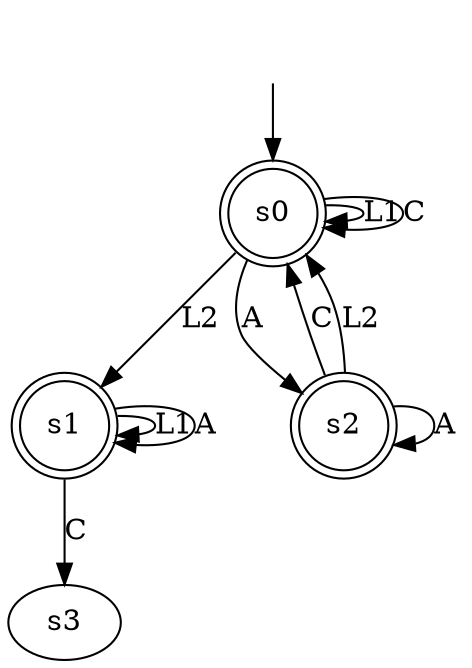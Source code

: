 digraph "output/system_dfa" {
s0 [label=s0, shape=doublecircle];
s1 [label=s1, shape=doublecircle];
s2 [label=s2, shape=doublecircle];
s3 [label=s3];
s0 -> s0  [label=L1];
s0 -> s1  [label=L2];
s0 -> s2  [label=A];
s0 -> s0  [label=C];
s1 -> s1  [label=L1];
s1 -> s1  [label=A];
s1 -> s3  [label=C];
s2 -> s2  [label=A];
s2 -> s0  [label=C];
s2 -> s0  [label=L2];
__start0 [label="", shape=none];
__start0 -> s0  [label=""];
}
